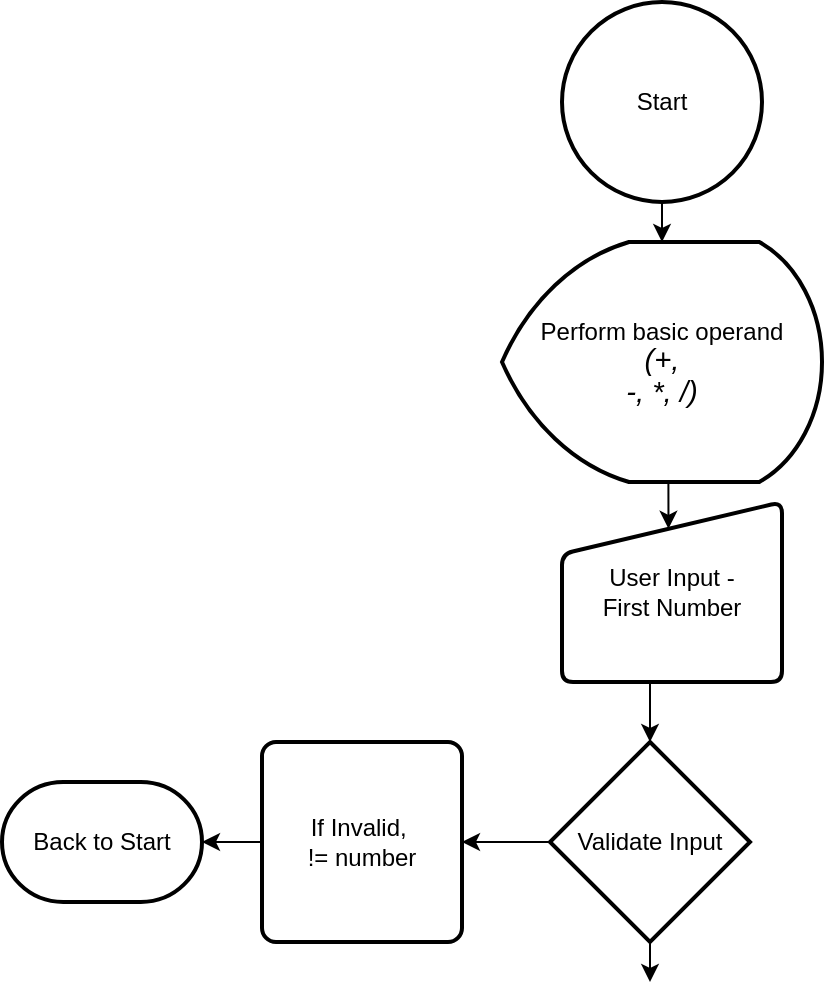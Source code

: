 <mxfile version="26.1.3">
  <diagram name="Page-1" id="an662qCQQuQAsXtO6aiX">
    <mxGraphModel dx="1042" dy="565" grid="1" gridSize="10" guides="1" tooltips="1" connect="1" arrows="1" fold="1" page="1" pageScale="1" pageWidth="827" pageHeight="1169" math="0" shadow="0">
      <root>
        <mxCell id="0" />
        <mxCell id="1" parent="0" />
        <mxCell id="ELueE8H8Ni4j6s66745E-3" style="edgeStyle=orthogonalEdgeStyle;rounded=0;orthogonalLoop=1;jettySize=auto;html=1;exitX=0.5;exitY=1;exitDx=0;exitDy=0;exitPerimeter=0;" edge="1" parent="1" source="c-s8nSBw7QKVtwbW1n2v-1" target="ELueE8H8Ni4j6s66745E-2">
          <mxGeometry relative="1" as="geometry" />
        </mxCell>
        <mxCell id="c-s8nSBw7QKVtwbW1n2v-1" value="Start" style="strokeWidth=2;html=1;shape=mxgraph.flowchart.start_2;whiteSpace=wrap;" parent="1" vertex="1">
          <mxGeometry x="420" y="60" width="100" height="100" as="geometry" />
        </mxCell>
        <mxCell id="ELueE8H8Ni4j6s66745E-2" value="Perform basic operand&lt;div&gt;&lt;i&gt;&lt;span style=&quot;font-size:11.0pt;line-height:107%;&lt;br/&gt;font-family:&amp;quot;Aptos&amp;quot;,sans-serif;mso-ascii-theme-font:minor-latin;mso-fareast-font-family:&lt;br/&gt;Aptos;mso-fareast-theme-font:minor-latin;mso-hansi-theme-font:minor-latin;&lt;br/&gt;mso-bidi-font-family:&amp;quot;Times New Roman&amp;quot;;mso-bidi-theme-font:minor-bidi;&lt;br/&gt;mso-ansi-language:EN-NZ;mso-fareast-language:EN-US;mso-bidi-language:AR-SA&quot;&gt;(+,&lt;br/&gt;-, *, /)&lt;/span&gt;&lt;/i&gt;&lt;/div&gt;" style="strokeWidth=2;html=1;shape=mxgraph.flowchart.display;whiteSpace=wrap;" vertex="1" parent="1">
          <mxGeometry x="390" y="180" width="160" height="120" as="geometry" />
        </mxCell>
        <mxCell id="ELueE8H8Ni4j6s66745E-5" value="User Input -&lt;div&gt;First Number&lt;/div&gt;" style="html=1;strokeWidth=2;shape=manualInput;whiteSpace=wrap;rounded=1;size=26;arcSize=11;" vertex="1" parent="1">
          <mxGeometry x="420" y="310" width="110" height="90" as="geometry" />
        </mxCell>
        <mxCell id="ELueE8H8Ni4j6s66745E-6" style="edgeStyle=orthogonalEdgeStyle;rounded=0;orthogonalLoop=1;jettySize=auto;html=1;exitX=0.5;exitY=1;exitDx=0;exitDy=0;exitPerimeter=0;entryX=0.484;entryY=0.149;entryDx=0;entryDy=0;entryPerimeter=0;" edge="1" parent="1" source="ELueE8H8Ni4j6s66745E-2" target="ELueE8H8Ni4j6s66745E-5">
          <mxGeometry relative="1" as="geometry" />
        </mxCell>
        <mxCell id="ELueE8H8Ni4j6s66745E-16" style="edgeStyle=orthogonalEdgeStyle;rounded=0;orthogonalLoop=1;jettySize=auto;html=1;exitX=0;exitY=0.5;exitDx=0;exitDy=0;exitPerimeter=0;" edge="1" parent="1" source="ELueE8H8Ni4j6s66745E-9">
          <mxGeometry relative="1" as="geometry">
            <mxPoint x="370" y="480" as="targetPoint" />
          </mxGeometry>
        </mxCell>
        <mxCell id="ELueE8H8Ni4j6s66745E-21" style="edgeStyle=orthogonalEdgeStyle;rounded=0;orthogonalLoop=1;jettySize=auto;html=1;exitX=0.5;exitY=1;exitDx=0;exitDy=0;exitPerimeter=0;" edge="1" parent="1" source="ELueE8H8Ni4j6s66745E-9">
          <mxGeometry relative="1" as="geometry">
            <mxPoint x="464" y="550" as="targetPoint" />
          </mxGeometry>
        </mxCell>
        <mxCell id="ELueE8H8Ni4j6s66745E-9" value="Validate Input" style="strokeWidth=2;html=1;shape=mxgraph.flowchart.decision;whiteSpace=wrap;" vertex="1" parent="1">
          <mxGeometry x="414" y="430" width="100" height="100" as="geometry" />
        </mxCell>
        <mxCell id="ELueE8H8Ni4j6s66745E-12" style="edgeStyle=orthogonalEdgeStyle;rounded=0;orthogonalLoop=1;jettySize=auto;html=1;exitX=0.5;exitY=1;exitDx=0;exitDy=0;entryX=0.5;entryY=0;entryDx=0;entryDy=0;entryPerimeter=0;" edge="1" parent="1" source="ELueE8H8Ni4j6s66745E-5" target="ELueE8H8Ni4j6s66745E-9">
          <mxGeometry relative="1" as="geometry" />
        </mxCell>
        <mxCell id="ELueE8H8Ni4j6s66745E-17" value="If Invalid,&amp;nbsp;&lt;div&gt;!= number&lt;/div&gt;" style="rounded=1;whiteSpace=wrap;html=1;absoluteArcSize=1;arcSize=14;strokeWidth=2;" vertex="1" parent="1">
          <mxGeometry x="270" y="430" width="100" height="100" as="geometry" />
        </mxCell>
        <mxCell id="ELueE8H8Ni4j6s66745E-18" value="Back to Start" style="strokeWidth=2;html=1;shape=mxgraph.flowchart.terminator;whiteSpace=wrap;" vertex="1" parent="1">
          <mxGeometry x="140" y="450" width="100" height="60" as="geometry" />
        </mxCell>
        <mxCell id="ELueE8H8Ni4j6s66745E-20" style="edgeStyle=orthogonalEdgeStyle;rounded=0;orthogonalLoop=1;jettySize=auto;html=1;exitX=0;exitY=0.5;exitDx=0;exitDy=0;entryX=1;entryY=0.5;entryDx=0;entryDy=0;entryPerimeter=0;" edge="1" parent="1" source="ELueE8H8Ni4j6s66745E-17" target="ELueE8H8Ni4j6s66745E-18">
          <mxGeometry relative="1" as="geometry" />
        </mxCell>
      </root>
    </mxGraphModel>
  </diagram>
</mxfile>
